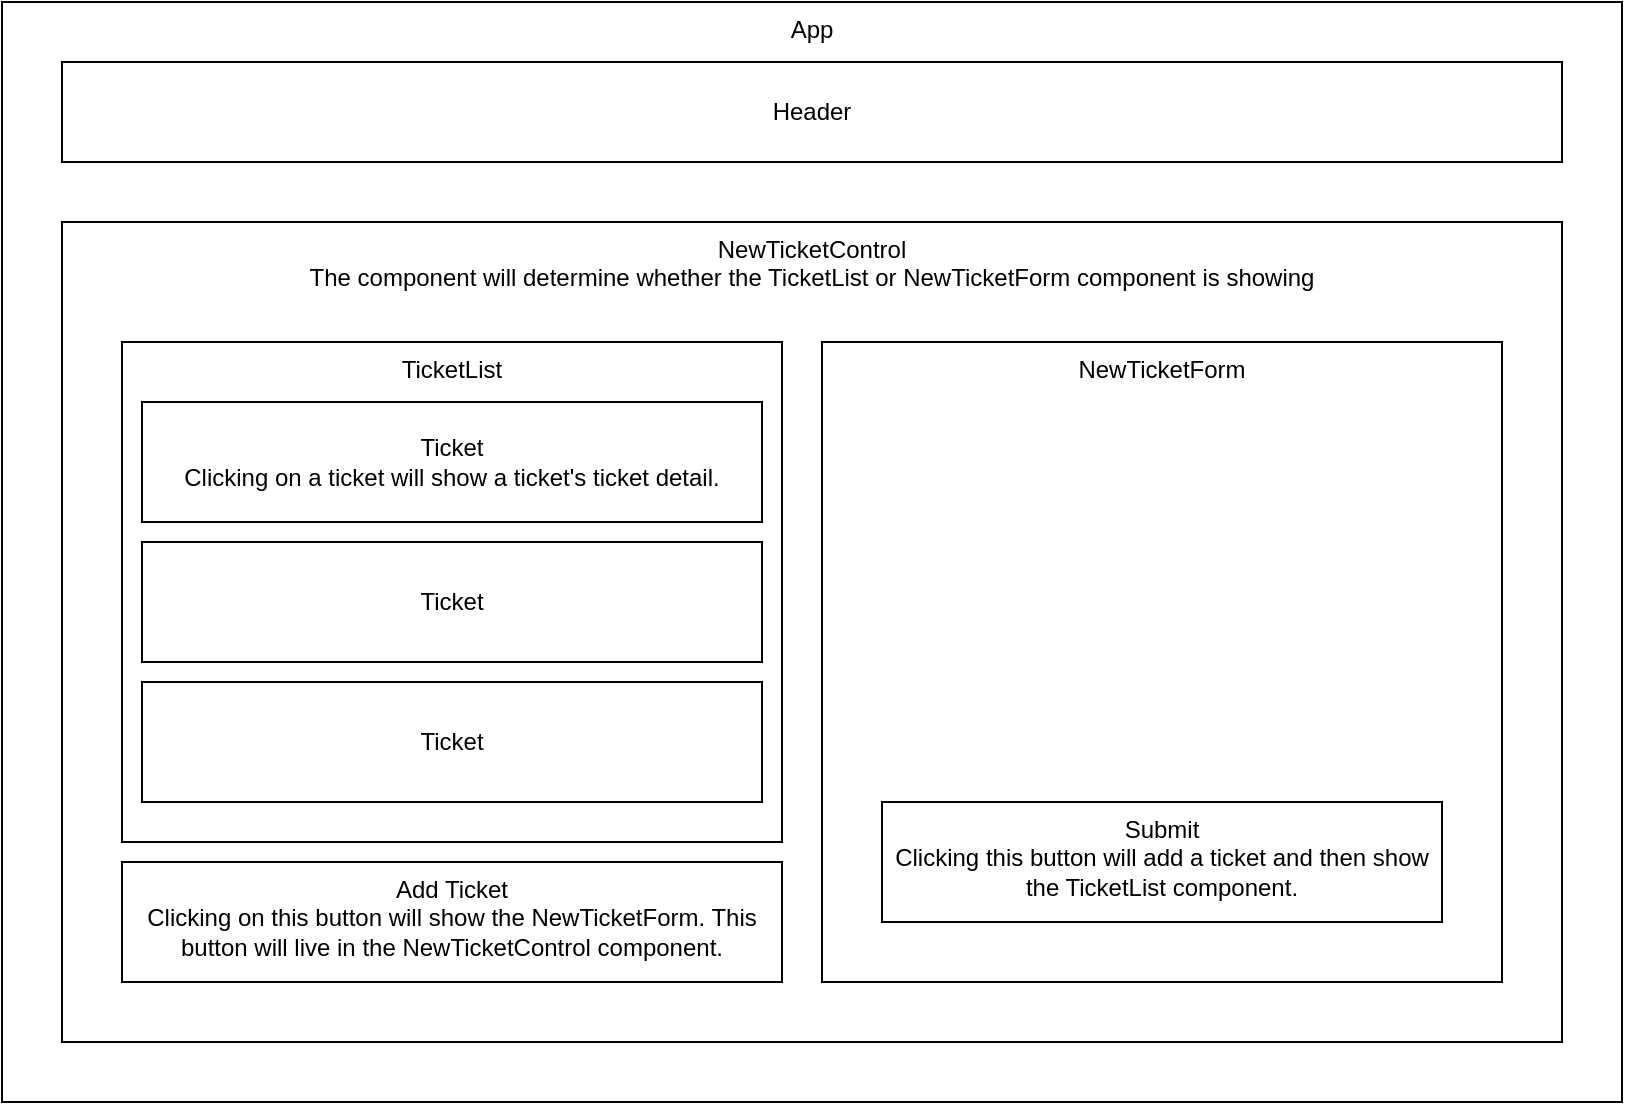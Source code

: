 <mxfile version="14.8.3" type="github">
  <diagram id="s1bC5ppiXoEt5R0zqFaq" name="Page-1">
    <mxGraphModel dx="946" dy="569" grid="1" gridSize="10" guides="1" tooltips="1" connect="1" arrows="1" fold="1" page="1" pageScale="1" pageWidth="850" pageHeight="1100" math="0" shadow="0">
      <root>
        <mxCell id="0" />
        <mxCell id="1" parent="0" />
        <mxCell id="3lW47hw-iwdH1v94RYdx-1" value="App" style="rounded=0;whiteSpace=wrap;html=1;verticalAlign=top;" vertex="1" parent="1">
          <mxGeometry x="20" y="220" width="810" height="550" as="geometry" />
        </mxCell>
        <mxCell id="3lW47hw-iwdH1v94RYdx-2" value="NewTicketControl&lt;br&gt;The component will determine whether the TicketList or NewTicketForm component is showing" style="rounded=0;whiteSpace=wrap;html=1;verticalAlign=top;" vertex="1" parent="1">
          <mxGeometry x="50" y="330" width="750" height="410" as="geometry" />
        </mxCell>
        <mxCell id="3lW47hw-iwdH1v94RYdx-3" value="Header" style="rounded=0;whiteSpace=wrap;html=1;verticalAlign=middle;" vertex="1" parent="1">
          <mxGeometry x="50" y="250" width="750" height="50" as="geometry" />
        </mxCell>
        <mxCell id="3lW47hw-iwdH1v94RYdx-4" value="TicketList" style="rounded=0;whiteSpace=wrap;html=1;verticalAlign=top;" vertex="1" parent="1">
          <mxGeometry x="80" y="390" width="330" height="250" as="geometry" />
        </mxCell>
        <mxCell id="3lW47hw-iwdH1v94RYdx-5" value="NewTicketForm" style="rounded=0;whiteSpace=wrap;html=1;verticalAlign=top;" vertex="1" parent="1">
          <mxGeometry x="430" y="390" width="340" height="320" as="geometry" />
        </mxCell>
        <mxCell id="3lW47hw-iwdH1v94RYdx-6" value="Submit&lt;br&gt;Clicking this button will add a ticket and then show the TicketList component." style="rounded=0;whiteSpace=wrap;html=1;verticalAlign=top;" vertex="1" parent="1">
          <mxGeometry x="460" y="620" width="280" height="60" as="geometry" />
        </mxCell>
        <mxCell id="3lW47hw-iwdH1v94RYdx-7" value="Add Ticket&lt;br&gt;Clicking on this button will show the NewTicketForm. This button will live in the NewTicketControl component." style="rounded=0;whiteSpace=wrap;html=1;verticalAlign=top;" vertex="1" parent="1">
          <mxGeometry x="80" y="650" width="330" height="60" as="geometry" />
        </mxCell>
        <mxCell id="3lW47hw-iwdH1v94RYdx-8" value="Ticket&lt;br&gt;Clicking on a ticket will show a ticket&#39;s ticket detail." style="rounded=0;whiteSpace=wrap;html=1;verticalAlign=middle;" vertex="1" parent="1">
          <mxGeometry x="90" y="420" width="310" height="60" as="geometry" />
        </mxCell>
        <mxCell id="3lW47hw-iwdH1v94RYdx-9" value="Ticket" style="rounded=0;whiteSpace=wrap;html=1;verticalAlign=middle;" vertex="1" parent="1">
          <mxGeometry x="90" y="490" width="310" height="60" as="geometry" />
        </mxCell>
        <mxCell id="3lW47hw-iwdH1v94RYdx-10" value="Ticket" style="rounded=0;whiteSpace=wrap;html=1;verticalAlign=middle;" vertex="1" parent="1">
          <mxGeometry x="90" y="560" width="310" height="60" as="geometry" />
        </mxCell>
      </root>
    </mxGraphModel>
  </diagram>
</mxfile>
